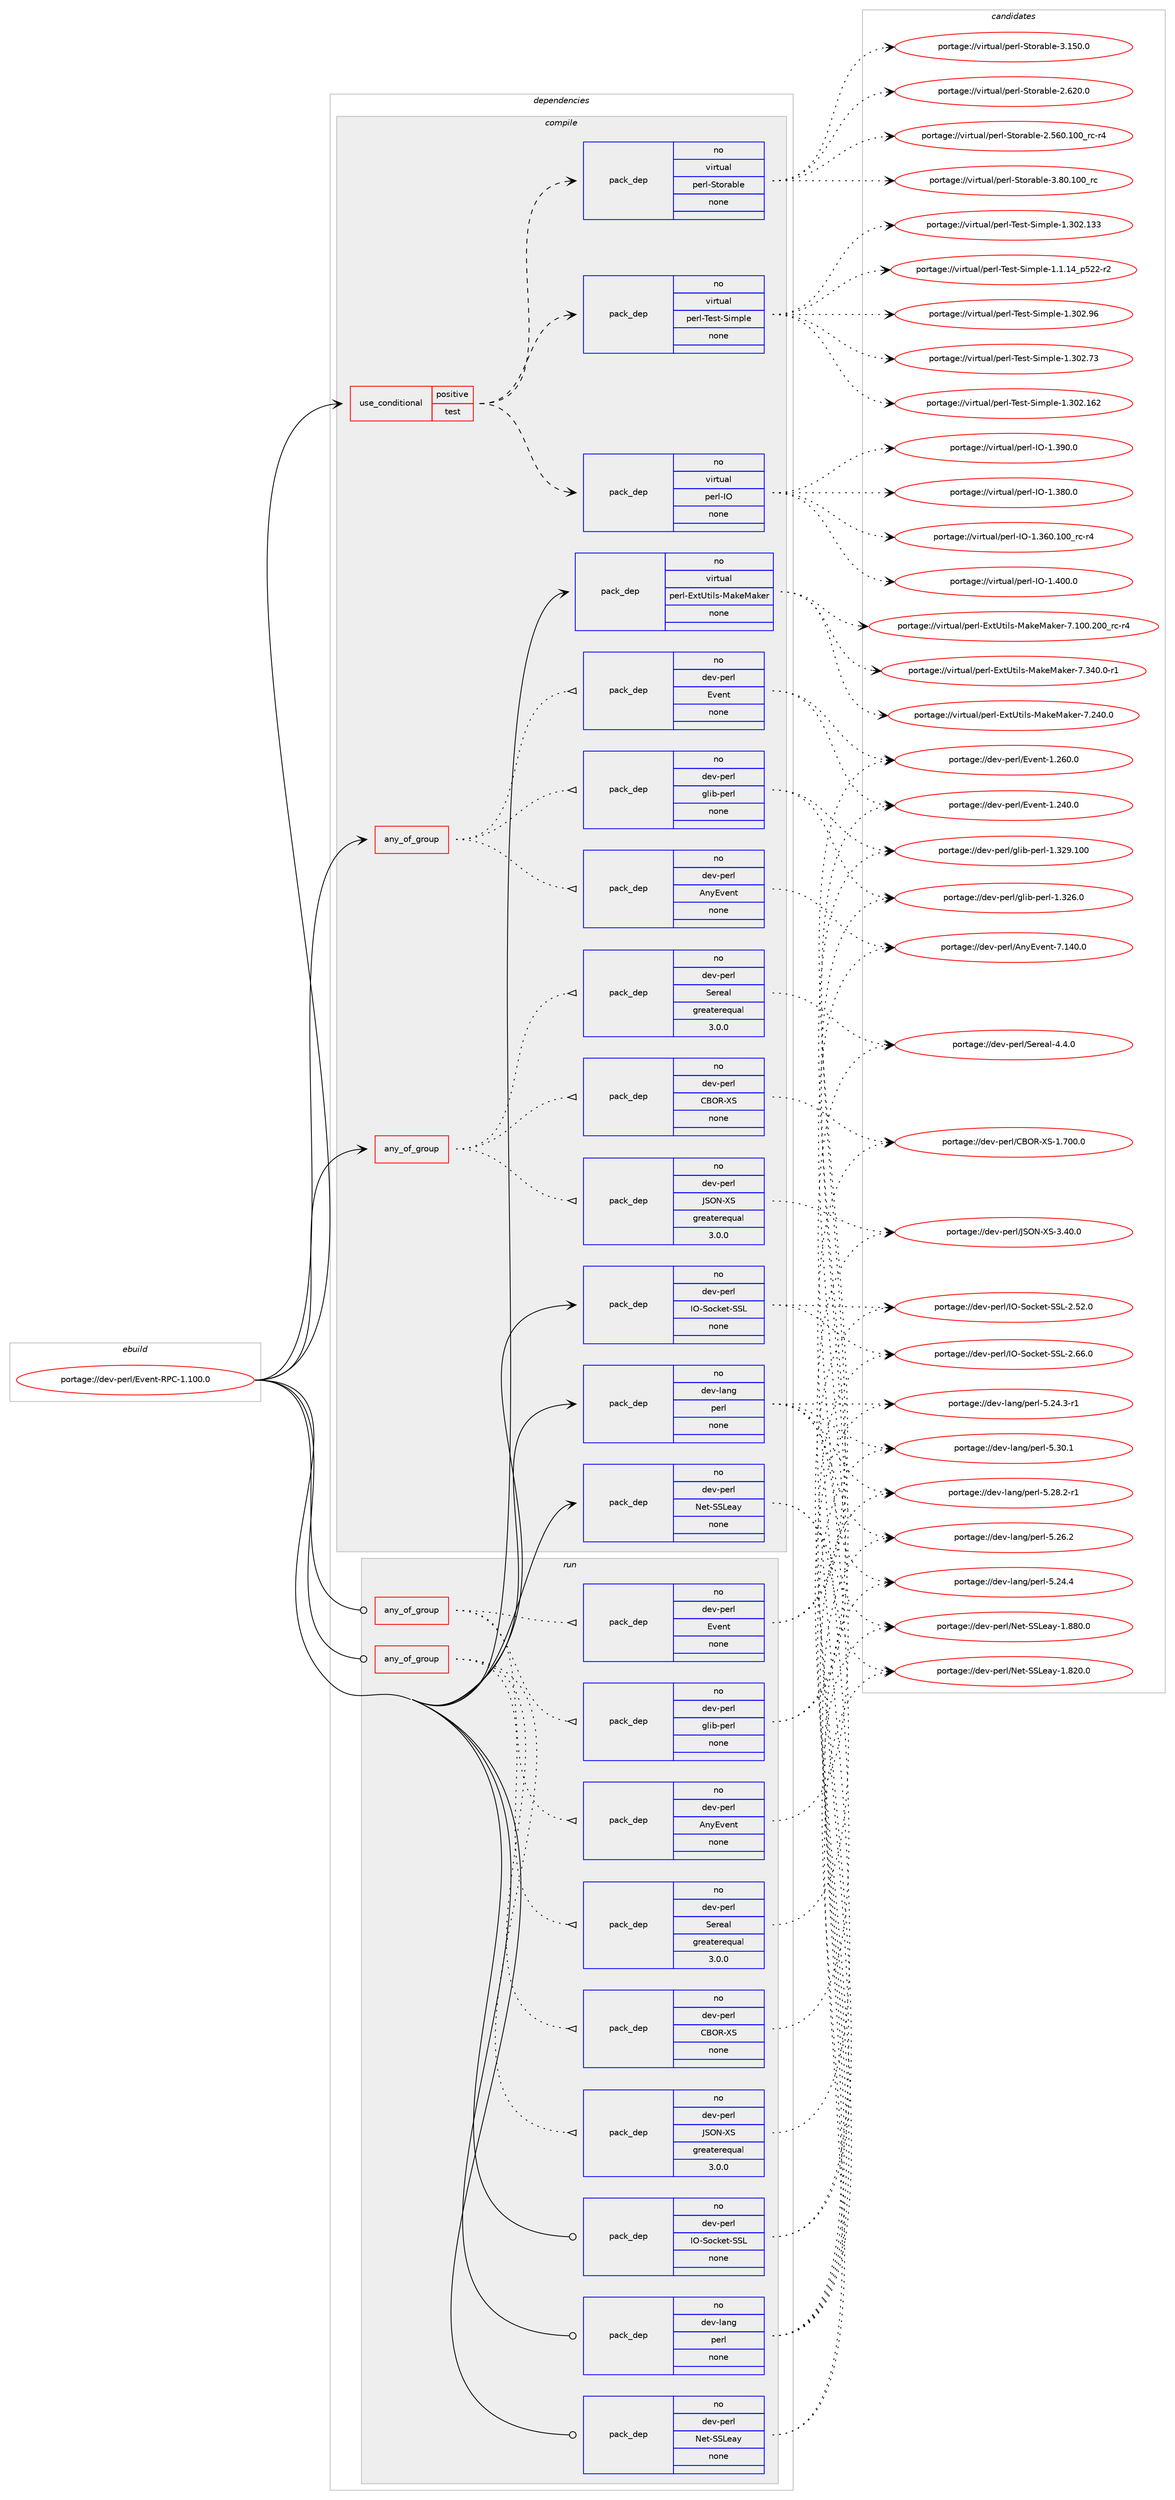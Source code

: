digraph prolog {

# *************
# Graph options
# *************

newrank=true;
concentrate=true;
compound=true;
graph [rankdir=LR,fontname=Helvetica,fontsize=10,ranksep=1.5];#, ranksep=2.5, nodesep=0.2];
edge  [arrowhead=vee];
node  [fontname=Helvetica,fontsize=10];

# **********
# The ebuild
# **********

subgraph cluster_leftcol {
color=gray;
label=<<i>ebuild</i>>;
id [label="portage://dev-perl/Event-RPC-1.100.0", color=red, width=4, href="../dev-perl/Event-RPC-1.100.0.svg"];
}

# ****************
# The dependencies
# ****************

subgraph cluster_midcol {
color=gray;
label=<<i>dependencies</i>>;
subgraph cluster_compile {
fillcolor="#eeeeee";
style=filled;
label=<<i>compile</i>>;
subgraph any4864 {
dependency494446 [label=<<TABLE BORDER="0" CELLBORDER="1" CELLSPACING="0" CELLPADDING="4"><TR><TD CELLPADDING="10">any_of_group</TD></TR></TABLE>>, shape=none, color=red];subgraph pack367052 {
dependency494447 [label=<<TABLE BORDER="0" CELLBORDER="1" CELLSPACING="0" CELLPADDING="4" WIDTH="220"><TR><TD ROWSPAN="6" CELLPADDING="30">pack_dep</TD></TR><TR><TD WIDTH="110">no</TD></TR><TR><TD>dev-perl</TD></TR><TR><TD>Event</TD></TR><TR><TD>none</TD></TR><TR><TD></TD></TR></TABLE>>, shape=none, color=blue];
}
dependency494446:e -> dependency494447:w [weight=20,style="dotted",arrowhead="oinv"];
subgraph pack367053 {
dependency494448 [label=<<TABLE BORDER="0" CELLBORDER="1" CELLSPACING="0" CELLPADDING="4" WIDTH="220"><TR><TD ROWSPAN="6" CELLPADDING="30">pack_dep</TD></TR><TR><TD WIDTH="110">no</TD></TR><TR><TD>dev-perl</TD></TR><TR><TD>glib-perl</TD></TR><TR><TD>none</TD></TR><TR><TD></TD></TR></TABLE>>, shape=none, color=blue];
}
dependency494446:e -> dependency494448:w [weight=20,style="dotted",arrowhead="oinv"];
subgraph pack367054 {
dependency494449 [label=<<TABLE BORDER="0" CELLBORDER="1" CELLSPACING="0" CELLPADDING="4" WIDTH="220"><TR><TD ROWSPAN="6" CELLPADDING="30">pack_dep</TD></TR><TR><TD WIDTH="110">no</TD></TR><TR><TD>dev-perl</TD></TR><TR><TD>AnyEvent</TD></TR><TR><TD>none</TD></TR><TR><TD></TD></TR></TABLE>>, shape=none, color=blue];
}
dependency494446:e -> dependency494449:w [weight=20,style="dotted",arrowhead="oinv"];
}
id:e -> dependency494446:w [weight=20,style="solid",arrowhead="vee"];
subgraph any4865 {
dependency494450 [label=<<TABLE BORDER="0" CELLBORDER="1" CELLSPACING="0" CELLPADDING="4"><TR><TD CELLPADDING="10">any_of_group</TD></TR></TABLE>>, shape=none, color=red];subgraph pack367055 {
dependency494451 [label=<<TABLE BORDER="0" CELLBORDER="1" CELLSPACING="0" CELLPADDING="4" WIDTH="220"><TR><TD ROWSPAN="6" CELLPADDING="30">pack_dep</TD></TR><TR><TD WIDTH="110">no</TD></TR><TR><TD>dev-perl</TD></TR><TR><TD>Sereal</TD></TR><TR><TD>greaterequal</TD></TR><TR><TD>3.0.0</TD></TR></TABLE>>, shape=none, color=blue];
}
dependency494450:e -> dependency494451:w [weight=20,style="dotted",arrowhead="oinv"];
subgraph pack367056 {
dependency494452 [label=<<TABLE BORDER="0" CELLBORDER="1" CELLSPACING="0" CELLPADDING="4" WIDTH="220"><TR><TD ROWSPAN="6" CELLPADDING="30">pack_dep</TD></TR><TR><TD WIDTH="110">no</TD></TR><TR><TD>dev-perl</TD></TR><TR><TD>CBOR-XS</TD></TR><TR><TD>none</TD></TR><TR><TD></TD></TR></TABLE>>, shape=none, color=blue];
}
dependency494450:e -> dependency494452:w [weight=20,style="dotted",arrowhead="oinv"];
subgraph pack367057 {
dependency494453 [label=<<TABLE BORDER="0" CELLBORDER="1" CELLSPACING="0" CELLPADDING="4" WIDTH="220"><TR><TD ROWSPAN="6" CELLPADDING="30">pack_dep</TD></TR><TR><TD WIDTH="110">no</TD></TR><TR><TD>dev-perl</TD></TR><TR><TD>JSON-XS</TD></TR><TR><TD>greaterequal</TD></TR><TR><TD>3.0.0</TD></TR></TABLE>>, shape=none, color=blue];
}
dependency494450:e -> dependency494453:w [weight=20,style="dotted",arrowhead="oinv"];
}
id:e -> dependency494450:w [weight=20,style="solid",arrowhead="vee"];
subgraph cond122303 {
dependency494454 [label=<<TABLE BORDER="0" CELLBORDER="1" CELLSPACING="0" CELLPADDING="4"><TR><TD ROWSPAN="3" CELLPADDING="10">use_conditional</TD></TR><TR><TD>positive</TD></TR><TR><TD>test</TD></TR></TABLE>>, shape=none, color=red];
subgraph pack367058 {
dependency494455 [label=<<TABLE BORDER="0" CELLBORDER="1" CELLSPACING="0" CELLPADDING="4" WIDTH="220"><TR><TD ROWSPAN="6" CELLPADDING="30">pack_dep</TD></TR><TR><TD WIDTH="110">no</TD></TR><TR><TD>virtual</TD></TR><TR><TD>perl-Test-Simple</TD></TR><TR><TD>none</TD></TR><TR><TD></TD></TR></TABLE>>, shape=none, color=blue];
}
dependency494454:e -> dependency494455:w [weight=20,style="dashed",arrowhead="vee"];
subgraph pack367059 {
dependency494456 [label=<<TABLE BORDER="0" CELLBORDER="1" CELLSPACING="0" CELLPADDING="4" WIDTH="220"><TR><TD ROWSPAN="6" CELLPADDING="30">pack_dep</TD></TR><TR><TD WIDTH="110">no</TD></TR><TR><TD>virtual</TD></TR><TR><TD>perl-Storable</TD></TR><TR><TD>none</TD></TR><TR><TD></TD></TR></TABLE>>, shape=none, color=blue];
}
dependency494454:e -> dependency494456:w [weight=20,style="dashed",arrowhead="vee"];
subgraph pack367060 {
dependency494457 [label=<<TABLE BORDER="0" CELLBORDER="1" CELLSPACING="0" CELLPADDING="4" WIDTH="220"><TR><TD ROWSPAN="6" CELLPADDING="30">pack_dep</TD></TR><TR><TD WIDTH="110">no</TD></TR><TR><TD>virtual</TD></TR><TR><TD>perl-IO</TD></TR><TR><TD>none</TD></TR><TR><TD></TD></TR></TABLE>>, shape=none, color=blue];
}
dependency494454:e -> dependency494457:w [weight=20,style="dashed",arrowhead="vee"];
}
id:e -> dependency494454:w [weight=20,style="solid",arrowhead="vee"];
subgraph pack367061 {
dependency494458 [label=<<TABLE BORDER="0" CELLBORDER="1" CELLSPACING="0" CELLPADDING="4" WIDTH="220"><TR><TD ROWSPAN="6" CELLPADDING="30">pack_dep</TD></TR><TR><TD WIDTH="110">no</TD></TR><TR><TD>dev-lang</TD></TR><TR><TD>perl</TD></TR><TR><TD>none</TD></TR><TR><TD></TD></TR></TABLE>>, shape=none, color=blue];
}
id:e -> dependency494458:w [weight=20,style="solid",arrowhead="vee"];
subgraph pack367062 {
dependency494459 [label=<<TABLE BORDER="0" CELLBORDER="1" CELLSPACING="0" CELLPADDING="4" WIDTH="220"><TR><TD ROWSPAN="6" CELLPADDING="30">pack_dep</TD></TR><TR><TD WIDTH="110">no</TD></TR><TR><TD>dev-perl</TD></TR><TR><TD>IO-Socket-SSL</TD></TR><TR><TD>none</TD></TR><TR><TD></TD></TR></TABLE>>, shape=none, color=blue];
}
id:e -> dependency494459:w [weight=20,style="solid",arrowhead="vee"];
subgraph pack367063 {
dependency494460 [label=<<TABLE BORDER="0" CELLBORDER="1" CELLSPACING="0" CELLPADDING="4" WIDTH="220"><TR><TD ROWSPAN="6" CELLPADDING="30">pack_dep</TD></TR><TR><TD WIDTH="110">no</TD></TR><TR><TD>dev-perl</TD></TR><TR><TD>Net-SSLeay</TD></TR><TR><TD>none</TD></TR><TR><TD></TD></TR></TABLE>>, shape=none, color=blue];
}
id:e -> dependency494460:w [weight=20,style="solid",arrowhead="vee"];
subgraph pack367064 {
dependency494461 [label=<<TABLE BORDER="0" CELLBORDER="1" CELLSPACING="0" CELLPADDING="4" WIDTH="220"><TR><TD ROWSPAN="6" CELLPADDING="30">pack_dep</TD></TR><TR><TD WIDTH="110">no</TD></TR><TR><TD>virtual</TD></TR><TR><TD>perl-ExtUtils-MakeMaker</TD></TR><TR><TD>none</TD></TR><TR><TD></TD></TR></TABLE>>, shape=none, color=blue];
}
id:e -> dependency494461:w [weight=20,style="solid",arrowhead="vee"];
}
subgraph cluster_compileandrun {
fillcolor="#eeeeee";
style=filled;
label=<<i>compile and run</i>>;
}
subgraph cluster_run {
fillcolor="#eeeeee";
style=filled;
label=<<i>run</i>>;
subgraph any4866 {
dependency494462 [label=<<TABLE BORDER="0" CELLBORDER="1" CELLSPACING="0" CELLPADDING="4"><TR><TD CELLPADDING="10">any_of_group</TD></TR></TABLE>>, shape=none, color=red];subgraph pack367065 {
dependency494463 [label=<<TABLE BORDER="0" CELLBORDER="1" CELLSPACING="0" CELLPADDING="4" WIDTH="220"><TR><TD ROWSPAN="6" CELLPADDING="30">pack_dep</TD></TR><TR><TD WIDTH="110">no</TD></TR><TR><TD>dev-perl</TD></TR><TR><TD>Event</TD></TR><TR><TD>none</TD></TR><TR><TD></TD></TR></TABLE>>, shape=none, color=blue];
}
dependency494462:e -> dependency494463:w [weight=20,style="dotted",arrowhead="oinv"];
subgraph pack367066 {
dependency494464 [label=<<TABLE BORDER="0" CELLBORDER="1" CELLSPACING="0" CELLPADDING="4" WIDTH="220"><TR><TD ROWSPAN="6" CELLPADDING="30">pack_dep</TD></TR><TR><TD WIDTH="110">no</TD></TR><TR><TD>dev-perl</TD></TR><TR><TD>glib-perl</TD></TR><TR><TD>none</TD></TR><TR><TD></TD></TR></TABLE>>, shape=none, color=blue];
}
dependency494462:e -> dependency494464:w [weight=20,style="dotted",arrowhead="oinv"];
subgraph pack367067 {
dependency494465 [label=<<TABLE BORDER="0" CELLBORDER="1" CELLSPACING="0" CELLPADDING="4" WIDTH="220"><TR><TD ROWSPAN="6" CELLPADDING="30">pack_dep</TD></TR><TR><TD WIDTH="110">no</TD></TR><TR><TD>dev-perl</TD></TR><TR><TD>AnyEvent</TD></TR><TR><TD>none</TD></TR><TR><TD></TD></TR></TABLE>>, shape=none, color=blue];
}
dependency494462:e -> dependency494465:w [weight=20,style="dotted",arrowhead="oinv"];
}
id:e -> dependency494462:w [weight=20,style="solid",arrowhead="odot"];
subgraph any4867 {
dependency494466 [label=<<TABLE BORDER="0" CELLBORDER="1" CELLSPACING="0" CELLPADDING="4"><TR><TD CELLPADDING="10">any_of_group</TD></TR></TABLE>>, shape=none, color=red];subgraph pack367068 {
dependency494467 [label=<<TABLE BORDER="0" CELLBORDER="1" CELLSPACING="0" CELLPADDING="4" WIDTH="220"><TR><TD ROWSPAN="6" CELLPADDING="30">pack_dep</TD></TR><TR><TD WIDTH="110">no</TD></TR><TR><TD>dev-perl</TD></TR><TR><TD>Sereal</TD></TR><TR><TD>greaterequal</TD></TR><TR><TD>3.0.0</TD></TR></TABLE>>, shape=none, color=blue];
}
dependency494466:e -> dependency494467:w [weight=20,style="dotted",arrowhead="oinv"];
subgraph pack367069 {
dependency494468 [label=<<TABLE BORDER="0" CELLBORDER="1" CELLSPACING="0" CELLPADDING="4" WIDTH="220"><TR><TD ROWSPAN="6" CELLPADDING="30">pack_dep</TD></TR><TR><TD WIDTH="110">no</TD></TR><TR><TD>dev-perl</TD></TR><TR><TD>CBOR-XS</TD></TR><TR><TD>none</TD></TR><TR><TD></TD></TR></TABLE>>, shape=none, color=blue];
}
dependency494466:e -> dependency494468:w [weight=20,style="dotted",arrowhead="oinv"];
subgraph pack367070 {
dependency494469 [label=<<TABLE BORDER="0" CELLBORDER="1" CELLSPACING="0" CELLPADDING="4" WIDTH="220"><TR><TD ROWSPAN="6" CELLPADDING="30">pack_dep</TD></TR><TR><TD WIDTH="110">no</TD></TR><TR><TD>dev-perl</TD></TR><TR><TD>JSON-XS</TD></TR><TR><TD>greaterequal</TD></TR><TR><TD>3.0.0</TD></TR></TABLE>>, shape=none, color=blue];
}
dependency494466:e -> dependency494469:w [weight=20,style="dotted",arrowhead="oinv"];
}
id:e -> dependency494466:w [weight=20,style="solid",arrowhead="odot"];
subgraph pack367071 {
dependency494470 [label=<<TABLE BORDER="0" CELLBORDER="1" CELLSPACING="0" CELLPADDING="4" WIDTH="220"><TR><TD ROWSPAN="6" CELLPADDING="30">pack_dep</TD></TR><TR><TD WIDTH="110">no</TD></TR><TR><TD>dev-lang</TD></TR><TR><TD>perl</TD></TR><TR><TD>none</TD></TR><TR><TD></TD></TR></TABLE>>, shape=none, color=blue];
}
id:e -> dependency494470:w [weight=20,style="solid",arrowhead="odot"];
subgraph pack367072 {
dependency494471 [label=<<TABLE BORDER="0" CELLBORDER="1" CELLSPACING="0" CELLPADDING="4" WIDTH="220"><TR><TD ROWSPAN="6" CELLPADDING="30">pack_dep</TD></TR><TR><TD WIDTH="110">no</TD></TR><TR><TD>dev-perl</TD></TR><TR><TD>IO-Socket-SSL</TD></TR><TR><TD>none</TD></TR><TR><TD></TD></TR></TABLE>>, shape=none, color=blue];
}
id:e -> dependency494471:w [weight=20,style="solid",arrowhead="odot"];
subgraph pack367073 {
dependency494472 [label=<<TABLE BORDER="0" CELLBORDER="1" CELLSPACING="0" CELLPADDING="4" WIDTH="220"><TR><TD ROWSPAN="6" CELLPADDING="30">pack_dep</TD></TR><TR><TD WIDTH="110">no</TD></TR><TR><TD>dev-perl</TD></TR><TR><TD>Net-SSLeay</TD></TR><TR><TD>none</TD></TR><TR><TD></TD></TR></TABLE>>, shape=none, color=blue];
}
id:e -> dependency494472:w [weight=20,style="solid",arrowhead="odot"];
}
}

# **************
# The candidates
# **************

subgraph cluster_choices {
rank=same;
color=gray;
label=<<i>candidates</i>>;

subgraph choice367052 {
color=black;
nodesep=1;
choice1001011184511210111410847691181011101164549465054484648 [label="portage://dev-perl/Event-1.260.0", color=red, width=4,href="../dev-perl/Event-1.260.0.svg"];
choice1001011184511210111410847691181011101164549465052484648 [label="portage://dev-perl/Event-1.240.0", color=red, width=4,href="../dev-perl/Event-1.240.0.svg"];
dependency494447:e -> choice1001011184511210111410847691181011101164549465054484648:w [style=dotted,weight="100"];
dependency494447:e -> choice1001011184511210111410847691181011101164549465052484648:w [style=dotted,weight="100"];
}
subgraph choice367053 {
color=black;
nodesep=1;
choice1001011184511210111410847103108105984511210111410845494651505746494848 [label="portage://dev-perl/glib-perl-1.329.100", color=red, width=4,href="../dev-perl/glib-perl-1.329.100.svg"];
choice100101118451121011141084710310810598451121011141084549465150544648 [label="portage://dev-perl/glib-perl-1.326.0", color=red, width=4,href="../dev-perl/glib-perl-1.326.0.svg"];
dependency494448:e -> choice1001011184511210111410847103108105984511210111410845494651505746494848:w [style=dotted,weight="100"];
dependency494448:e -> choice100101118451121011141084710310810598451121011141084549465150544648:w [style=dotted,weight="100"];
}
subgraph choice367054 {
color=black;
nodesep=1;
choice100101118451121011141084765110121691181011101164555464952484648 [label="portage://dev-perl/AnyEvent-7.140.0", color=red, width=4,href="../dev-perl/AnyEvent-7.140.0.svg"];
dependency494449:e -> choice100101118451121011141084765110121691181011101164555464952484648:w [style=dotted,weight="100"];
}
subgraph choice367055 {
color=black;
nodesep=1;
choice10010111845112101114108478310111410197108455246524648 [label="portage://dev-perl/Sereal-4.4.0", color=red, width=4,href="../dev-perl/Sereal-4.4.0.svg"];
dependency494451:e -> choice10010111845112101114108478310111410197108455246524648:w [style=dotted,weight="100"];
}
subgraph choice367056 {
color=black;
nodesep=1;
choice1001011184511210111410847676679824588834549465548484648 [label="portage://dev-perl/CBOR-XS-1.700.0", color=red, width=4,href="../dev-perl/CBOR-XS-1.700.0.svg"];
dependency494452:e -> choice1001011184511210111410847676679824588834549465548484648:w [style=dotted,weight="100"];
}
subgraph choice367057 {
color=black;
nodesep=1;
choice10010111845112101114108477483797845888345514652484648 [label="portage://dev-perl/JSON-XS-3.40.0", color=red, width=4,href="../dev-perl/JSON-XS-3.40.0.svg"];
dependency494453:e -> choice10010111845112101114108477483797845888345514652484648:w [style=dotted,weight="100"];
}
subgraph choice367058 {
color=black;
nodesep=1;
choice118105114116117971084711210111410845841011151164583105109112108101454946514850465754 [label="portage://virtual/perl-Test-Simple-1.302.96", color=red, width=4,href="../virtual/perl-Test-Simple-1.302.96.svg"];
choice118105114116117971084711210111410845841011151164583105109112108101454946514850465551 [label="portage://virtual/perl-Test-Simple-1.302.73", color=red, width=4,href="../virtual/perl-Test-Simple-1.302.73.svg"];
choice11810511411611797108471121011141084584101115116458310510911210810145494651485046495450 [label="portage://virtual/perl-Test-Simple-1.302.162", color=red, width=4,href="../virtual/perl-Test-Simple-1.302.162.svg"];
choice11810511411611797108471121011141084584101115116458310510911210810145494651485046495151 [label="portage://virtual/perl-Test-Simple-1.302.133", color=red, width=4,href="../virtual/perl-Test-Simple-1.302.133.svg"];
choice11810511411611797108471121011141084584101115116458310510911210810145494649464952951125350504511450 [label="portage://virtual/perl-Test-Simple-1.1.14_p522-r2", color=red, width=4,href="../virtual/perl-Test-Simple-1.1.14_p522-r2.svg"];
dependency494455:e -> choice118105114116117971084711210111410845841011151164583105109112108101454946514850465754:w [style=dotted,weight="100"];
dependency494455:e -> choice118105114116117971084711210111410845841011151164583105109112108101454946514850465551:w [style=dotted,weight="100"];
dependency494455:e -> choice11810511411611797108471121011141084584101115116458310510911210810145494651485046495450:w [style=dotted,weight="100"];
dependency494455:e -> choice11810511411611797108471121011141084584101115116458310510911210810145494651485046495151:w [style=dotted,weight="100"];
dependency494455:e -> choice11810511411611797108471121011141084584101115116458310510911210810145494649464952951125350504511450:w [style=dotted,weight="100"];
}
subgraph choice367059 {
color=black;
nodesep=1;
choice1181051141161179710847112101114108458311611111497981081014551465648464948489511499 [label="portage://virtual/perl-Storable-3.80.100_rc", color=red, width=4,href="../virtual/perl-Storable-3.80.100_rc.svg"];
choice1181051141161179710847112101114108458311611111497981081014551464953484648 [label="portage://virtual/perl-Storable-3.150.0", color=red, width=4,href="../virtual/perl-Storable-3.150.0.svg"];
choice1181051141161179710847112101114108458311611111497981081014550465450484648 [label="portage://virtual/perl-Storable-2.620.0", color=red, width=4,href="../virtual/perl-Storable-2.620.0.svg"];
choice1181051141161179710847112101114108458311611111497981081014550465354484649484895114994511452 [label="portage://virtual/perl-Storable-2.560.100_rc-r4", color=red, width=4,href="../virtual/perl-Storable-2.560.100_rc-r4.svg"];
dependency494456:e -> choice1181051141161179710847112101114108458311611111497981081014551465648464948489511499:w [style=dotted,weight="100"];
dependency494456:e -> choice1181051141161179710847112101114108458311611111497981081014551464953484648:w [style=dotted,weight="100"];
dependency494456:e -> choice1181051141161179710847112101114108458311611111497981081014550465450484648:w [style=dotted,weight="100"];
dependency494456:e -> choice1181051141161179710847112101114108458311611111497981081014550465354484649484895114994511452:w [style=dotted,weight="100"];
}
subgraph choice367060 {
color=black;
nodesep=1;
choice11810511411611797108471121011141084573794549465248484648 [label="portage://virtual/perl-IO-1.400.0", color=red, width=4,href="../virtual/perl-IO-1.400.0.svg"];
choice11810511411611797108471121011141084573794549465157484648 [label="portage://virtual/perl-IO-1.390.0", color=red, width=4,href="../virtual/perl-IO-1.390.0.svg"];
choice11810511411611797108471121011141084573794549465156484648 [label="portage://virtual/perl-IO-1.380.0", color=red, width=4,href="../virtual/perl-IO-1.380.0.svg"];
choice11810511411611797108471121011141084573794549465154484649484895114994511452 [label="portage://virtual/perl-IO-1.360.100_rc-r4", color=red, width=4,href="../virtual/perl-IO-1.360.100_rc-r4.svg"];
dependency494457:e -> choice11810511411611797108471121011141084573794549465248484648:w [style=dotted,weight="100"];
dependency494457:e -> choice11810511411611797108471121011141084573794549465157484648:w [style=dotted,weight="100"];
dependency494457:e -> choice11810511411611797108471121011141084573794549465156484648:w [style=dotted,weight="100"];
dependency494457:e -> choice11810511411611797108471121011141084573794549465154484649484895114994511452:w [style=dotted,weight="100"];
}
subgraph choice367061 {
color=black;
nodesep=1;
choice10010111845108971101034711210111410845534651484649 [label="portage://dev-lang/perl-5.30.1", color=red, width=4,href="../dev-lang/perl-5.30.1.svg"];
choice100101118451089711010347112101114108455346505646504511449 [label="portage://dev-lang/perl-5.28.2-r1", color=red, width=4,href="../dev-lang/perl-5.28.2-r1.svg"];
choice10010111845108971101034711210111410845534650544650 [label="portage://dev-lang/perl-5.26.2", color=red, width=4,href="../dev-lang/perl-5.26.2.svg"];
choice10010111845108971101034711210111410845534650524652 [label="portage://dev-lang/perl-5.24.4", color=red, width=4,href="../dev-lang/perl-5.24.4.svg"];
choice100101118451089711010347112101114108455346505246514511449 [label="portage://dev-lang/perl-5.24.3-r1", color=red, width=4,href="../dev-lang/perl-5.24.3-r1.svg"];
dependency494458:e -> choice10010111845108971101034711210111410845534651484649:w [style=dotted,weight="100"];
dependency494458:e -> choice100101118451089711010347112101114108455346505646504511449:w [style=dotted,weight="100"];
dependency494458:e -> choice10010111845108971101034711210111410845534650544650:w [style=dotted,weight="100"];
dependency494458:e -> choice10010111845108971101034711210111410845534650524652:w [style=dotted,weight="100"];
dependency494458:e -> choice100101118451089711010347112101114108455346505246514511449:w [style=dotted,weight="100"];
}
subgraph choice367062 {
color=black;
nodesep=1;
choice100101118451121011141084773794583111991071011164583837645504654544648 [label="portage://dev-perl/IO-Socket-SSL-2.66.0", color=red, width=4,href="../dev-perl/IO-Socket-SSL-2.66.0.svg"];
choice100101118451121011141084773794583111991071011164583837645504653504648 [label="portage://dev-perl/IO-Socket-SSL-2.52.0", color=red, width=4,href="../dev-perl/IO-Socket-SSL-2.52.0.svg"];
dependency494459:e -> choice100101118451121011141084773794583111991071011164583837645504654544648:w [style=dotted,weight="100"];
dependency494459:e -> choice100101118451121011141084773794583111991071011164583837645504653504648:w [style=dotted,weight="100"];
}
subgraph choice367063 {
color=black;
nodesep=1;
choice10010111845112101114108477810111645838376101971214549465656484648 [label="portage://dev-perl/Net-SSLeay-1.880.0", color=red, width=4,href="../dev-perl/Net-SSLeay-1.880.0.svg"];
choice10010111845112101114108477810111645838376101971214549465650484648 [label="portage://dev-perl/Net-SSLeay-1.820.0", color=red, width=4,href="../dev-perl/Net-SSLeay-1.820.0.svg"];
dependency494460:e -> choice10010111845112101114108477810111645838376101971214549465656484648:w [style=dotted,weight="100"];
dependency494460:e -> choice10010111845112101114108477810111645838376101971214549465650484648:w [style=dotted,weight="100"];
}
subgraph choice367064 {
color=black;
nodesep=1;
choice1181051141161179710847112101114108456912011685116105108115457797107101779710710111445554651524846484511449 [label="portage://virtual/perl-ExtUtils-MakeMaker-7.340.0-r1", color=red, width=4,href="../virtual/perl-ExtUtils-MakeMaker-7.340.0-r1.svg"];
choice118105114116117971084711210111410845691201168511610510811545779710710177971071011144555465052484648 [label="portage://virtual/perl-ExtUtils-MakeMaker-7.240.0", color=red, width=4,href="../virtual/perl-ExtUtils-MakeMaker-7.240.0.svg"];
choice118105114116117971084711210111410845691201168511610510811545779710710177971071011144555464948484650484895114994511452 [label="portage://virtual/perl-ExtUtils-MakeMaker-7.100.200_rc-r4", color=red, width=4,href="../virtual/perl-ExtUtils-MakeMaker-7.100.200_rc-r4.svg"];
dependency494461:e -> choice1181051141161179710847112101114108456912011685116105108115457797107101779710710111445554651524846484511449:w [style=dotted,weight="100"];
dependency494461:e -> choice118105114116117971084711210111410845691201168511610510811545779710710177971071011144555465052484648:w [style=dotted,weight="100"];
dependency494461:e -> choice118105114116117971084711210111410845691201168511610510811545779710710177971071011144555464948484650484895114994511452:w [style=dotted,weight="100"];
}
subgraph choice367065 {
color=black;
nodesep=1;
choice1001011184511210111410847691181011101164549465054484648 [label="portage://dev-perl/Event-1.260.0", color=red, width=4,href="../dev-perl/Event-1.260.0.svg"];
choice1001011184511210111410847691181011101164549465052484648 [label="portage://dev-perl/Event-1.240.0", color=red, width=4,href="../dev-perl/Event-1.240.0.svg"];
dependency494463:e -> choice1001011184511210111410847691181011101164549465054484648:w [style=dotted,weight="100"];
dependency494463:e -> choice1001011184511210111410847691181011101164549465052484648:w [style=dotted,weight="100"];
}
subgraph choice367066 {
color=black;
nodesep=1;
choice1001011184511210111410847103108105984511210111410845494651505746494848 [label="portage://dev-perl/glib-perl-1.329.100", color=red, width=4,href="../dev-perl/glib-perl-1.329.100.svg"];
choice100101118451121011141084710310810598451121011141084549465150544648 [label="portage://dev-perl/glib-perl-1.326.0", color=red, width=4,href="../dev-perl/glib-perl-1.326.0.svg"];
dependency494464:e -> choice1001011184511210111410847103108105984511210111410845494651505746494848:w [style=dotted,weight="100"];
dependency494464:e -> choice100101118451121011141084710310810598451121011141084549465150544648:w [style=dotted,weight="100"];
}
subgraph choice367067 {
color=black;
nodesep=1;
choice100101118451121011141084765110121691181011101164555464952484648 [label="portage://dev-perl/AnyEvent-7.140.0", color=red, width=4,href="../dev-perl/AnyEvent-7.140.0.svg"];
dependency494465:e -> choice100101118451121011141084765110121691181011101164555464952484648:w [style=dotted,weight="100"];
}
subgraph choice367068 {
color=black;
nodesep=1;
choice10010111845112101114108478310111410197108455246524648 [label="portage://dev-perl/Sereal-4.4.0", color=red, width=4,href="../dev-perl/Sereal-4.4.0.svg"];
dependency494467:e -> choice10010111845112101114108478310111410197108455246524648:w [style=dotted,weight="100"];
}
subgraph choice367069 {
color=black;
nodesep=1;
choice1001011184511210111410847676679824588834549465548484648 [label="portage://dev-perl/CBOR-XS-1.700.0", color=red, width=4,href="../dev-perl/CBOR-XS-1.700.0.svg"];
dependency494468:e -> choice1001011184511210111410847676679824588834549465548484648:w [style=dotted,weight="100"];
}
subgraph choice367070 {
color=black;
nodesep=1;
choice10010111845112101114108477483797845888345514652484648 [label="portage://dev-perl/JSON-XS-3.40.0", color=red, width=4,href="../dev-perl/JSON-XS-3.40.0.svg"];
dependency494469:e -> choice10010111845112101114108477483797845888345514652484648:w [style=dotted,weight="100"];
}
subgraph choice367071 {
color=black;
nodesep=1;
choice10010111845108971101034711210111410845534651484649 [label="portage://dev-lang/perl-5.30.1", color=red, width=4,href="../dev-lang/perl-5.30.1.svg"];
choice100101118451089711010347112101114108455346505646504511449 [label="portage://dev-lang/perl-5.28.2-r1", color=red, width=4,href="../dev-lang/perl-5.28.2-r1.svg"];
choice10010111845108971101034711210111410845534650544650 [label="portage://dev-lang/perl-5.26.2", color=red, width=4,href="../dev-lang/perl-5.26.2.svg"];
choice10010111845108971101034711210111410845534650524652 [label="portage://dev-lang/perl-5.24.4", color=red, width=4,href="../dev-lang/perl-5.24.4.svg"];
choice100101118451089711010347112101114108455346505246514511449 [label="portage://dev-lang/perl-5.24.3-r1", color=red, width=4,href="../dev-lang/perl-5.24.3-r1.svg"];
dependency494470:e -> choice10010111845108971101034711210111410845534651484649:w [style=dotted,weight="100"];
dependency494470:e -> choice100101118451089711010347112101114108455346505646504511449:w [style=dotted,weight="100"];
dependency494470:e -> choice10010111845108971101034711210111410845534650544650:w [style=dotted,weight="100"];
dependency494470:e -> choice10010111845108971101034711210111410845534650524652:w [style=dotted,weight="100"];
dependency494470:e -> choice100101118451089711010347112101114108455346505246514511449:w [style=dotted,weight="100"];
}
subgraph choice367072 {
color=black;
nodesep=1;
choice100101118451121011141084773794583111991071011164583837645504654544648 [label="portage://dev-perl/IO-Socket-SSL-2.66.0", color=red, width=4,href="../dev-perl/IO-Socket-SSL-2.66.0.svg"];
choice100101118451121011141084773794583111991071011164583837645504653504648 [label="portage://dev-perl/IO-Socket-SSL-2.52.0", color=red, width=4,href="../dev-perl/IO-Socket-SSL-2.52.0.svg"];
dependency494471:e -> choice100101118451121011141084773794583111991071011164583837645504654544648:w [style=dotted,weight="100"];
dependency494471:e -> choice100101118451121011141084773794583111991071011164583837645504653504648:w [style=dotted,weight="100"];
}
subgraph choice367073 {
color=black;
nodesep=1;
choice10010111845112101114108477810111645838376101971214549465656484648 [label="portage://dev-perl/Net-SSLeay-1.880.0", color=red, width=4,href="../dev-perl/Net-SSLeay-1.880.0.svg"];
choice10010111845112101114108477810111645838376101971214549465650484648 [label="portage://dev-perl/Net-SSLeay-1.820.0", color=red, width=4,href="../dev-perl/Net-SSLeay-1.820.0.svg"];
dependency494472:e -> choice10010111845112101114108477810111645838376101971214549465656484648:w [style=dotted,weight="100"];
dependency494472:e -> choice10010111845112101114108477810111645838376101971214549465650484648:w [style=dotted,weight="100"];
}
}

}
